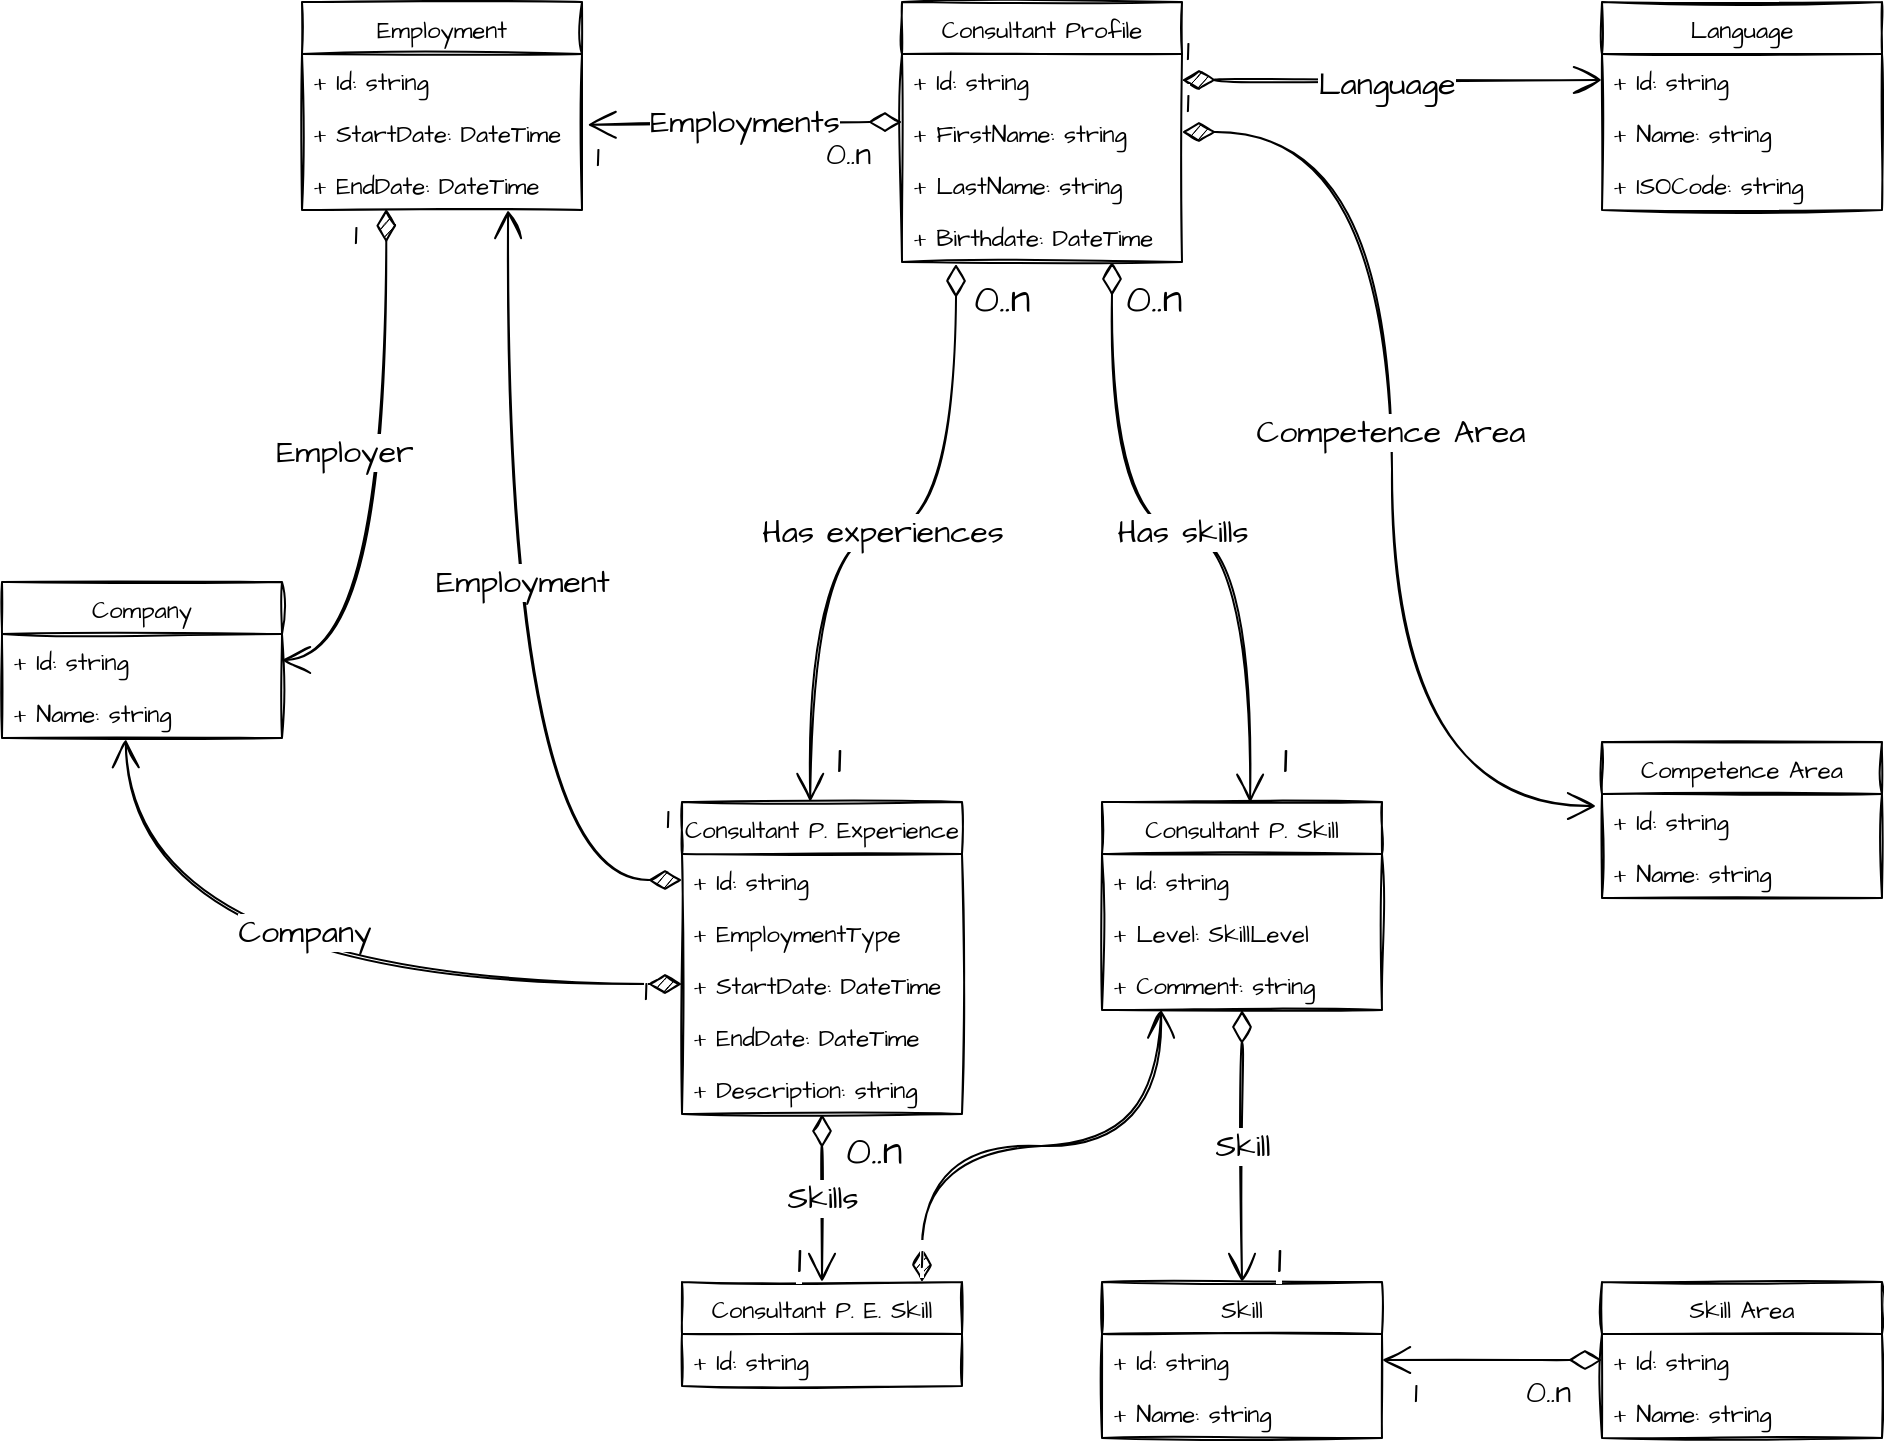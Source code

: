 <mxfile version="20.2.3" type="device"><diagram id="uX8hOWv7KiuNSnsXjYOI" name="Page-1"><mxGraphModel dx="1411" dy="551" grid="1" gridSize="10" guides="1" tooltips="1" connect="1" arrows="1" fold="1" page="1" pageScale="1" pageWidth="827" pageHeight="1169" math="0" shadow="0"><root><mxCell id="0"/><mxCell id="1" parent="0"/><mxCell id="yl3z19PASYfo1je2aXi_-1" value="Consultant Profile" style="swimlane;fontStyle=0;childLayout=stackLayout;horizontal=1;startSize=26;fillColor=none;horizontalStack=0;resizeParent=1;resizeParentMax=0;resizeLast=0;collapsible=1;marginBottom=0;sketch=1;fontFamily=Architects Daughter;fontSource=https%3A%2F%2Ffonts.googleapis.com%2Fcss%3Ffamily%3DArchitects%2BDaughter;" parent="1" vertex="1"><mxGeometry x="220" y="120" width="140" height="130" as="geometry"/></mxCell><mxCell id="yl3z19PASYfo1je2aXi_-2" value="+ Id: string" style="text;strokeColor=none;fillColor=none;align=left;verticalAlign=top;spacingLeft=4;spacingRight=4;overflow=hidden;rotatable=0;points=[[0,0.5],[1,0.5]];portConstraint=eastwest;sketch=1;fontFamily=Architects Daughter;fontSource=https%3A%2F%2Ffonts.googleapis.com%2Fcss%3Ffamily%3DArchitects%2BDaughter;" parent="yl3z19PASYfo1je2aXi_-1" vertex="1"><mxGeometry y="26" width="140" height="26" as="geometry"/></mxCell><mxCell id="yl3z19PASYfo1je2aXi_-3" value="+ FirstName: string" style="text;strokeColor=none;fillColor=none;align=left;verticalAlign=top;spacingLeft=4;spacingRight=4;overflow=hidden;rotatable=0;points=[[0,0.5],[1,0.5]];portConstraint=eastwest;sketch=1;fontFamily=Architects Daughter;fontSource=https%3A%2F%2Ffonts.googleapis.com%2Fcss%3Ffamily%3DArchitects%2BDaughter;" parent="yl3z19PASYfo1je2aXi_-1" vertex="1"><mxGeometry y="52" width="140" height="26" as="geometry"/></mxCell><mxCell id="yl3z19PASYfo1je2aXi_-4" value="+ LastName: string" style="text;strokeColor=none;fillColor=none;align=left;verticalAlign=top;spacingLeft=4;spacingRight=4;overflow=hidden;rotatable=0;points=[[0,0.5],[1,0.5]];portConstraint=eastwest;sketch=1;fontFamily=Architects Daughter;fontSource=https%3A%2F%2Ffonts.googleapis.com%2Fcss%3Ffamily%3DArchitects%2BDaughter;" parent="yl3z19PASYfo1je2aXi_-1" vertex="1"><mxGeometry y="78" width="140" height="26" as="geometry"/></mxCell><mxCell id="8y0GDlKAFef3ZJj-px7H-5" value="+ Birthdate: DateTime" style="text;strokeColor=none;fillColor=none;align=left;verticalAlign=top;spacingLeft=4;spacingRight=4;overflow=hidden;rotatable=0;points=[[0,0.5],[1,0.5]];portConstraint=eastwest;fontFamily=Architects Daughter;fontSource=https%3A%2F%2Ffonts.googleapis.com%2Fcss%3Ffamily%3DArchitects%2BDaughter;fontSize=12;" vertex="1" parent="yl3z19PASYfo1je2aXi_-1"><mxGeometry y="104" width="140" height="26" as="geometry"/></mxCell><mxCell id="yl3z19PASYfo1je2aXi_-5" value="Consultant P. Experience" style="swimlane;fontStyle=0;childLayout=stackLayout;horizontal=1;startSize=26;fillColor=none;horizontalStack=0;resizeParent=1;resizeParentMax=0;resizeLast=0;collapsible=1;marginBottom=0;sketch=1;fontFamily=Architects Daughter;fontSource=https%3A%2F%2Ffonts.googleapis.com%2Fcss%3Ffamily%3DArchitects%2BDaughter;" parent="1" vertex="1"><mxGeometry x="110" y="520" width="140" height="156" as="geometry"/></mxCell><mxCell id="yl3z19PASYfo1je2aXi_-6" value="+ Id: string" style="text;strokeColor=none;fillColor=none;align=left;verticalAlign=top;spacingLeft=4;spacingRight=4;overflow=hidden;rotatable=0;points=[[0,0.5],[1,0.5]];portConstraint=eastwest;sketch=1;fontFamily=Architects Daughter;fontSource=https%3A%2F%2Ffonts.googleapis.com%2Fcss%3Ffamily%3DArchitects%2BDaughter;" parent="yl3z19PASYfo1je2aXi_-5" vertex="1"><mxGeometry y="26" width="140" height="26" as="geometry"/></mxCell><mxCell id="8y0GDlKAFef3ZJj-px7H-13" value="+ EmploymentType" style="text;strokeColor=none;fillColor=none;align=left;verticalAlign=top;spacingLeft=4;spacingRight=4;overflow=hidden;rotatable=0;points=[[0,0.5],[1,0.5]];portConstraint=eastwest;fontFamily=Architects Daughter;fontSource=https%3A%2F%2Ffonts.googleapis.com%2Fcss%3Ffamily%3DArchitects%2BDaughter;fontSize=12;" vertex="1" parent="yl3z19PASYfo1je2aXi_-5"><mxGeometry y="52" width="140" height="26" as="geometry"/></mxCell><mxCell id="yl3z19PASYfo1je2aXi_-7" value="+ StartDate: DateTime" style="text;strokeColor=none;fillColor=none;align=left;verticalAlign=top;spacingLeft=4;spacingRight=4;overflow=hidden;rotatable=0;points=[[0,0.5],[1,0.5]];portConstraint=eastwest;sketch=1;fontFamily=Architects Daughter;fontSource=https%3A%2F%2Ffonts.googleapis.com%2Fcss%3Ffamily%3DArchitects%2BDaughter;" parent="yl3z19PASYfo1je2aXi_-5" vertex="1"><mxGeometry y="78" width="140" height="26" as="geometry"/></mxCell><mxCell id="yl3z19PASYfo1je2aXi_-8" value="+ EndDate: DateTime" style="text;strokeColor=none;fillColor=none;align=left;verticalAlign=top;spacingLeft=4;spacingRight=4;overflow=hidden;rotatable=0;points=[[0,0.5],[1,0.5]];portConstraint=eastwest;sketch=1;fontFamily=Architects Daughter;fontSource=https%3A%2F%2Ffonts.googleapis.com%2Fcss%3Ffamily%3DArchitects%2BDaughter;" parent="yl3z19PASYfo1je2aXi_-5" vertex="1"><mxGeometry y="104" width="140" height="26" as="geometry"/></mxCell><mxCell id="8y0GDlKAFef3ZJj-px7H-14" value="+ Description: string" style="text;strokeColor=none;fillColor=none;align=left;verticalAlign=top;spacingLeft=4;spacingRight=4;overflow=hidden;rotatable=0;points=[[0,0.5],[1,0.5]];portConstraint=eastwest;fontFamily=Architects Daughter;fontSource=https%3A%2F%2Ffonts.googleapis.com%2Fcss%3Ffamily%3DArchitects%2BDaughter;fontSize=12;" vertex="1" parent="yl3z19PASYfo1je2aXi_-5"><mxGeometry y="130" width="140" height="26" as="geometry"/></mxCell><mxCell id="yl3z19PASYfo1je2aXi_-9" value="Consultant P. Skill" style="swimlane;fontStyle=0;childLayout=stackLayout;horizontal=1;startSize=26;fillColor=none;horizontalStack=0;resizeParent=1;resizeParentMax=0;resizeLast=0;collapsible=1;marginBottom=0;sketch=1;fontFamily=Architects Daughter;fontSource=https%3A%2F%2Ffonts.googleapis.com%2Fcss%3Ffamily%3DArchitects%2BDaughter;" parent="1" vertex="1"><mxGeometry x="320" y="520" width="140" height="104" as="geometry"/></mxCell><mxCell id="8y0GDlKAFef3ZJj-px7H-12" value="+ Id: string" style="text;strokeColor=none;fillColor=none;align=left;verticalAlign=top;spacingLeft=4;spacingRight=4;overflow=hidden;rotatable=0;points=[[0,0.5],[1,0.5]];portConstraint=eastwest;fontFamily=Architects Daughter;fontSource=https%3A%2F%2Ffonts.googleapis.com%2Fcss%3Ffamily%3DArchitects%2BDaughter;fontSize=12;" vertex="1" parent="yl3z19PASYfo1je2aXi_-9"><mxGeometry y="26" width="140" height="26" as="geometry"/></mxCell><mxCell id="yl3z19PASYfo1je2aXi_-10" value="+ Level: SkillLevel" style="text;strokeColor=none;fillColor=none;align=left;verticalAlign=top;spacingLeft=4;spacingRight=4;overflow=hidden;rotatable=0;points=[[0,0.5],[1,0.5]];portConstraint=eastwest;sketch=1;fontFamily=Architects Daughter;fontSource=https%3A%2F%2Ffonts.googleapis.com%2Fcss%3Ffamily%3DArchitects%2BDaughter;" parent="yl3z19PASYfo1je2aXi_-9" vertex="1"><mxGeometry y="52" width="140" height="26" as="geometry"/></mxCell><mxCell id="yl3z19PASYfo1je2aXi_-11" value="+ Comment: string" style="text;strokeColor=none;fillColor=none;align=left;verticalAlign=top;spacingLeft=4;spacingRight=4;overflow=hidden;rotatable=0;points=[[0,0.5],[1,0.5]];portConstraint=eastwest;sketch=1;fontFamily=Architects Daughter;fontSource=https%3A%2F%2Ffonts.googleapis.com%2Fcss%3Ffamily%3DArchitects%2BDaughter;" parent="yl3z19PASYfo1je2aXi_-9" vertex="1"><mxGeometry y="78" width="140" height="26" as="geometry"/></mxCell><mxCell id="yl3z19PASYfo1je2aXi_-13" value="Skill" style="swimlane;fontStyle=0;childLayout=stackLayout;horizontal=1;startSize=26;fillColor=none;horizontalStack=0;resizeParent=1;resizeParentMax=0;resizeLast=0;collapsible=1;marginBottom=0;sketch=1;fontFamily=Architects Daughter;fontSource=https%3A%2F%2Ffonts.googleapis.com%2Fcss%3Ffamily%3DArchitects%2BDaughter;" parent="1" vertex="1"><mxGeometry x="320" y="760" width="140" height="78" as="geometry"/></mxCell><mxCell id="yl3z19PASYfo1je2aXi_-14" value="+ Id: string" style="text;strokeColor=none;fillColor=none;align=left;verticalAlign=top;spacingLeft=4;spacingRight=4;overflow=hidden;rotatable=0;points=[[0,0.5],[1,0.5]];portConstraint=eastwest;sketch=1;fontFamily=Architects Daughter;fontSource=https%3A%2F%2Ffonts.googleapis.com%2Fcss%3Ffamily%3DArchitects%2BDaughter;" parent="yl3z19PASYfo1je2aXi_-13" vertex="1"><mxGeometry y="26" width="140" height="26" as="geometry"/></mxCell><mxCell id="yl3z19PASYfo1je2aXi_-15" value="+ Name: string" style="text;strokeColor=none;fillColor=none;align=left;verticalAlign=top;spacingLeft=4;spacingRight=4;overflow=hidden;rotatable=0;points=[[0,0.5],[1,0.5]];portConstraint=eastwest;sketch=1;fontFamily=Architects Daughter;fontSource=https%3A%2F%2Ffonts.googleapis.com%2Fcss%3Ffamily%3DArchitects%2BDaughter;" parent="yl3z19PASYfo1je2aXi_-13" vertex="1"><mxGeometry y="52" width="140" height="26" as="geometry"/></mxCell><mxCell id="yl3z19PASYfo1je2aXi_-17" value="Company" style="swimlane;fontStyle=0;childLayout=stackLayout;horizontal=1;startSize=26;fillColor=none;horizontalStack=0;resizeParent=1;resizeParentMax=0;resizeLast=0;collapsible=1;marginBottom=0;sketch=1;fontFamily=Architects Daughter;fontSource=https%3A%2F%2Ffonts.googleapis.com%2Fcss%3Ffamily%3DArchitects%2BDaughter;" parent="1" vertex="1"><mxGeometry x="-230" y="410" width="140" height="78" as="geometry"/></mxCell><mxCell id="yl3z19PASYfo1je2aXi_-18" value="+ Id: string" style="text;strokeColor=none;fillColor=none;align=left;verticalAlign=top;spacingLeft=4;spacingRight=4;overflow=hidden;rotatable=0;points=[[0,0.5],[1,0.5]];portConstraint=eastwest;sketch=1;fontFamily=Architects Daughter;fontSource=https%3A%2F%2Ffonts.googleapis.com%2Fcss%3Ffamily%3DArchitects%2BDaughter;" parent="yl3z19PASYfo1je2aXi_-17" vertex="1"><mxGeometry y="26" width="140" height="26" as="geometry"/></mxCell><mxCell id="yl3z19PASYfo1je2aXi_-19" value="+ Name: string" style="text;strokeColor=none;fillColor=none;align=left;verticalAlign=top;spacingLeft=4;spacingRight=4;overflow=hidden;rotatable=0;points=[[0,0.5],[1,0.5]];portConstraint=eastwest;sketch=1;fontFamily=Architects Daughter;fontSource=https%3A%2F%2Ffonts.googleapis.com%2Fcss%3Ffamily%3DArchitects%2BDaughter;" parent="yl3z19PASYfo1je2aXi_-17" vertex="1"><mxGeometry y="52" width="140" height="26" as="geometry"/></mxCell><mxCell id="yl3z19PASYfo1je2aXi_-21" value="Consultant P. E. Skill" style="swimlane;fontStyle=0;childLayout=stackLayout;horizontal=1;startSize=26;fillColor=none;horizontalStack=0;resizeParent=1;resizeParentMax=0;resizeLast=0;collapsible=1;marginBottom=0;sketch=1;fontFamily=Architects Daughter;fontSource=https%3A%2F%2Ffonts.googleapis.com%2Fcss%3Ffamily%3DArchitects%2BDaughter;" parent="1" vertex="1"><mxGeometry x="110" y="760" width="140" height="52" as="geometry"/></mxCell><mxCell id="yl3z19PASYfo1je2aXi_-22" value="+ Id: string" style="text;strokeColor=none;fillColor=none;align=left;verticalAlign=top;spacingLeft=4;spacingRight=4;overflow=hidden;rotatable=0;points=[[0,0.5],[1,0.5]];portConstraint=eastwest;sketch=1;fontFamily=Architects Daughter;fontSource=https%3A%2F%2Ffonts.googleapis.com%2Fcss%3Ffamily%3DArchitects%2BDaughter;" parent="yl3z19PASYfo1je2aXi_-21" vertex="1"><mxGeometry y="26" width="140" height="26" as="geometry"/></mxCell><mxCell id="yl3z19PASYfo1je2aXi_-25" value="Has experiences" style="endArrow=open;html=1;endSize=12;startArrow=diamondThin;startSize=14;startFill=0;edgeStyle=orthogonalEdgeStyle;rounded=0;sketch=1;hachureGap=4;fontFamily=Architects Daughter;fontSource=https%3A%2F%2Ffonts.googleapis.com%2Fcss%3Ffamily%3DArchitects%2BDaughter;fontSize=16;sourcePerimeterSpacing=8;targetPerimeterSpacing=8;curved=1;entryX=0.458;entryY=0;entryDx=0;entryDy=0;entryPerimeter=0;exitX=0.193;exitY=1.038;exitDx=0;exitDy=0;exitPerimeter=0;" parent="1" source="8y0GDlKAFef3ZJj-px7H-5" target="yl3z19PASYfo1je2aXi_-5" edge="1"><mxGeometry relative="1" as="geometry"><mxPoint x="250" y="190" as="sourcePoint"/><mxPoint x="350" y="670" as="targetPoint"/></mxGeometry></mxCell><mxCell id="yl3z19PASYfo1je2aXi_-26" value="0..n" style="edgeLabel;resizable=0;html=1;align=left;verticalAlign=top;sketch=1;hachureGap=4;fontFamily=Architects Daughter;fontSource=https%3A%2F%2Ffonts.googleapis.com%2Fcss%3Ffamily%3DArchitects%2BDaughter;fontSize=20;" parent="yl3z19PASYfo1je2aXi_-25" connectable="0" vertex="1"><mxGeometry x="-1" relative="1" as="geometry"><mxPoint x="7" y="-1" as="offset"/></mxGeometry></mxCell><mxCell id="yl3z19PASYfo1je2aXi_-27" value="1" style="edgeLabel;resizable=0;html=1;align=right;verticalAlign=top;sketch=1;hachureGap=4;fontFamily=Architects Daughter;fontSource=https%3A%2F%2Ffonts.googleapis.com%2Fcss%3Ffamily%3DArchitects%2BDaughter;fontSize=20;" parent="yl3z19PASYfo1je2aXi_-25" connectable="0" vertex="1"><mxGeometry x="1" relative="1" as="geometry"><mxPoint x="16" y="-40" as="offset"/></mxGeometry></mxCell><mxCell id="yl3z19PASYfo1je2aXi_-28" value="Skills" style="endArrow=open;html=1;endSize=12;startArrow=diamondThin;startSize=14;startFill=0;edgeStyle=orthogonalEdgeStyle;rounded=0;sketch=1;hachureGap=4;fontFamily=Architects Daughter;fontSource=https%3A%2F%2Ffonts.googleapis.com%2Fcss%3Ffamily%3DArchitects%2BDaughter;fontSize=16;sourcePerimeterSpacing=8;targetPerimeterSpacing=8;curved=1;exitX=0.5;exitY=1;exitDx=0;exitDy=0;entryX=0.5;entryY=0;entryDx=0;entryDy=0;" parent="1" source="yl3z19PASYfo1je2aXi_-5" target="yl3z19PASYfo1je2aXi_-21" edge="1"><mxGeometry relative="1" as="geometry"><mxPoint x="301" y="663.658" as="sourcePoint"/><mxPoint x="180.02" y="840.36" as="targetPoint"/></mxGeometry></mxCell><mxCell id="yl3z19PASYfo1je2aXi_-29" value="0..n" style="edgeLabel;resizable=0;html=1;align=left;verticalAlign=top;sketch=1;hachureGap=4;fontFamily=Architects Daughter;fontSource=https%3A%2F%2Ffonts.googleapis.com%2Fcss%3Ffamily%3DArchitects%2BDaughter;fontSize=20;" parent="yl3z19PASYfo1je2aXi_-28" connectable="0" vertex="1"><mxGeometry x="-1" relative="1" as="geometry"><mxPoint x="10" as="offset"/></mxGeometry></mxCell><mxCell id="yl3z19PASYfo1je2aXi_-30" value="1" style="edgeLabel;resizable=0;html=1;align=right;verticalAlign=top;sketch=1;hachureGap=4;fontFamily=Architects Daughter;fontSource=https%3A%2F%2Ffonts.googleapis.com%2Fcss%3Ffamily%3DArchitects%2BDaughter;fontSize=20;" parent="yl3z19PASYfo1je2aXi_-28" connectable="0" vertex="1"><mxGeometry x="1" relative="1" as="geometry"><mxPoint x="-10" y="-30" as="offset"/></mxGeometry></mxCell><mxCell id="yl3z19PASYfo1je2aXi_-33" value="Skill" style="endArrow=open;html=1;endSize=12;startArrow=diamondThin;startSize=14;startFill=0;edgeStyle=orthogonalEdgeStyle;rounded=0;sketch=1;hachureGap=4;fontFamily=Architects Daughter;fontSource=https%3A%2F%2Ffonts.googleapis.com%2Fcss%3Ffamily%3DArchitects%2BDaughter;fontSize=16;sourcePerimeterSpacing=8;targetPerimeterSpacing=8;curved=1;exitX=0.5;exitY=1;exitDx=0;exitDy=0;entryX=0.5;entryY=0;entryDx=0;entryDy=0;" parent="1" source="yl3z19PASYfo1je2aXi_-9" target="yl3z19PASYfo1je2aXi_-13" edge="1"><mxGeometry relative="1" as="geometry"><mxPoint x="390.28" y="624.234" as="sourcePoint"/><mxPoint x="384.62" y="720.936" as="targetPoint"/></mxGeometry></mxCell><mxCell id="yl3z19PASYfo1je2aXi_-35" value="1" style="edgeLabel;resizable=0;html=1;align=right;verticalAlign=top;sketch=1;hachureGap=4;fontFamily=Architects Daughter;fontSource=https%3A%2F%2Ffonts.googleapis.com%2Fcss%3Ffamily%3DArchitects%2BDaughter;fontSize=20;" parent="yl3z19PASYfo1je2aXi_-33" connectable="0" vertex="1"><mxGeometry x="1" relative="1" as="geometry"><mxPoint x="20" y="-30" as="offset"/></mxGeometry></mxCell><mxCell id="yl3z19PASYfo1je2aXi_-36" value="Has skills" style="endArrow=open;html=1;endSize=12;startArrow=diamondThin;startSize=14;startFill=0;edgeStyle=orthogonalEdgeStyle;rounded=0;sketch=1;hachureGap=4;fontFamily=Architects Daughter;fontSource=https%3A%2F%2Ffonts.googleapis.com%2Fcss%3Ffamily%3DArchitects%2BDaughter;fontSize=16;sourcePerimeterSpacing=8;targetPerimeterSpacing=8;curved=1;exitX=0.75;exitY=1;exitDx=0;exitDy=0;entryX=0.529;entryY=0.004;entryDx=0;entryDy=0;entryPerimeter=0;" parent="1" source="yl3z19PASYfo1je2aXi_-1" target="yl3z19PASYfo1je2aXi_-9" edge="1"><mxGeometry relative="1" as="geometry"><mxPoint x="370.0" y="380.044" as="sourcePoint"/><mxPoint x="390" y="510" as="targetPoint"/></mxGeometry></mxCell><mxCell id="yl3z19PASYfo1je2aXi_-37" value="0..n" style="edgeLabel;resizable=0;html=1;align=left;verticalAlign=top;sketch=1;hachureGap=4;fontFamily=Architects Daughter;fontSource=https%3A%2F%2Ffonts.googleapis.com%2Fcss%3Ffamily%3DArchitects%2BDaughter;fontSize=20;" parent="yl3z19PASYfo1je2aXi_-36" connectable="0" vertex="1"><mxGeometry x="-1" relative="1" as="geometry"><mxPoint x="5" as="offset"/></mxGeometry></mxCell><mxCell id="yl3z19PASYfo1je2aXi_-38" value="1" style="edgeLabel;resizable=0;html=1;align=right;verticalAlign=top;sketch=1;hachureGap=4;fontFamily=Architects Daughter;fontSource=https%3A%2F%2Ffonts.googleapis.com%2Fcss%3Ffamily%3DArchitects%2BDaughter;fontSize=20;" parent="yl3z19PASYfo1je2aXi_-36" connectable="0" vertex="1"><mxGeometry x="1" relative="1" as="geometry"><mxPoint x="19" y="-40" as="offset"/></mxGeometry></mxCell><mxCell id="yl3z19PASYfo1je2aXi_-39" value="1" style="endArrow=open;html=1;endSize=12;startArrow=diamondThin;startSize=14;startFill=1;edgeStyle=orthogonalEdgeStyle;align=left;verticalAlign=bottom;rounded=0;sketch=1;hachureGap=4;fontFamily=Architects Daughter;fontSource=https%3A%2F%2Ffonts.googleapis.com%2Fcss%3Ffamily%3DArchitects%2BDaughter;fontSize=16;sourcePerimeterSpacing=8;targetPerimeterSpacing=8;curved=1;exitX=0;exitY=0.5;exitDx=0;exitDy=0;entryX=0.442;entryY=1.021;entryDx=0;entryDy=0;entryPerimeter=0;" parent="1" source="yl3z19PASYfo1je2aXi_-7" target="yl3z19PASYfo1je2aXi_-19" edge="1"><mxGeometry x="-0.893" y="15" relative="1" as="geometry"><mxPoint x="-30" y="620" as="sourcePoint"/><mxPoint x="-127.14" y="504.702" as="targetPoint"/><mxPoint as="offset"/></mxGeometry></mxCell><mxCell id="yl3z19PASYfo1je2aXi_-41" value="&lt;font style=&quot;font-size: 16px;&quot;&gt;Company&lt;/font&gt;" style="edgeLabel;html=1;align=center;verticalAlign=middle;resizable=0;points=[];fontSize=12;fontFamily=Architects Daughter;" parent="yl3z19PASYfo1je2aXi_-39" vertex="1" connectable="0"><mxGeometry x="-0.137" y="-12" relative="1" as="geometry"><mxPoint x="-16" y="-14" as="offset"/></mxGeometry></mxCell><mxCell id="yl3z19PASYfo1je2aXi_-40" value="1" style="endArrow=open;html=1;endSize=12;startArrow=diamondThin;startSize=14;startFill=1;edgeStyle=orthogonalEdgeStyle;align=left;verticalAlign=bottom;rounded=0;sketch=1;hachureGap=4;fontFamily=Architects Daughter;fontSource=https%3A%2F%2Ffonts.googleapis.com%2Fcss%3Ffamily%3DArchitects%2BDaughter;fontSize=16;sourcePerimeterSpacing=8;targetPerimeterSpacing=8;curved=1;exitX=0.857;exitY=0;exitDx=0;exitDy=0;exitPerimeter=0;entryX=0.211;entryY=0.991;entryDx=0;entryDy=0;entryPerimeter=0;" parent="1" source="yl3z19PASYfo1je2aXi_-21" target="yl3z19PASYfo1je2aXi_-11" edge="1"><mxGeometry x="-1" y="3" relative="1" as="geometry"><mxPoint x="260" y="680" as="sourcePoint"/><mxPoint x="350" y="630" as="targetPoint"/></mxGeometry></mxCell><mxCell id="yl3z19PASYfo1je2aXi_-45" value="Employment" style="swimlane;fontStyle=0;childLayout=stackLayout;horizontal=1;startSize=26;fillColor=none;horizontalStack=0;resizeParent=1;resizeParentMax=0;resizeLast=0;collapsible=1;marginBottom=0;sketch=1;fontFamily=Architects Daughter;fontSource=https%3A%2F%2Ffonts.googleapis.com%2Fcss%3Ffamily%3DArchitects%2BDaughter;" parent="1" vertex="1"><mxGeometry x="-80" y="120" width="140" height="104" as="geometry"/></mxCell><mxCell id="yl3z19PASYfo1je2aXi_-46" value="+ Id: string" style="text;strokeColor=none;fillColor=none;align=left;verticalAlign=top;spacingLeft=4;spacingRight=4;overflow=hidden;rotatable=0;points=[[0,0.5],[1,0.5]];portConstraint=eastwest;sketch=1;fontFamily=Architects Daughter;fontSource=https%3A%2F%2Ffonts.googleapis.com%2Fcss%3Ffamily%3DArchitects%2BDaughter;" parent="yl3z19PASYfo1je2aXi_-45" vertex="1"><mxGeometry y="26" width="140" height="26" as="geometry"/></mxCell><mxCell id="yl3z19PASYfo1je2aXi_-47" value="+ StartDate: DateTime" style="text;strokeColor=none;fillColor=none;align=left;verticalAlign=top;spacingLeft=4;spacingRight=4;overflow=hidden;rotatable=0;points=[[0,0.5],[1,0.5]];portConstraint=eastwest;sketch=1;fontFamily=Architects Daughter;fontSource=https%3A%2F%2Ffonts.googleapis.com%2Fcss%3Ffamily%3DArchitects%2BDaughter;" parent="yl3z19PASYfo1je2aXi_-45" vertex="1"><mxGeometry y="52" width="140" height="26" as="geometry"/></mxCell><mxCell id="yl3z19PASYfo1je2aXi_-48" value="+ EndDate: DateTime" style="text;strokeColor=none;fillColor=none;align=left;verticalAlign=top;spacingLeft=4;spacingRight=4;overflow=hidden;rotatable=0;points=[[0,0.5],[1,0.5]];portConstraint=eastwest;sketch=1;fontFamily=Architects Daughter;fontSource=https%3A%2F%2Ffonts.googleapis.com%2Fcss%3Ffamily%3DArchitects%2BDaughter;" parent="yl3z19PASYfo1je2aXi_-45" vertex="1"><mxGeometry y="78" width="140" height="26" as="geometry"/></mxCell><mxCell id="yl3z19PASYfo1je2aXi_-50" value="1" style="endArrow=open;html=1;endSize=12;startArrow=diamondThin;startSize=14;startFill=1;edgeStyle=orthogonalEdgeStyle;align=left;verticalAlign=bottom;rounded=0;sketch=1;hachureGap=4;fontFamily=Architects Daughter;fontSource=https%3A%2F%2Ffonts.googleapis.com%2Fcss%3Ffamily%3DArchitects%2BDaughter;fontSize=16;sourcePerimeterSpacing=8;targetPerimeterSpacing=8;curved=1;exitX=0.301;exitY=0.976;exitDx=0;exitDy=0;exitPerimeter=0;entryX=1;entryY=0.5;entryDx=0;entryDy=0;" parent="1" source="yl3z19PASYfo1je2aXi_-48" target="yl3z19PASYfo1je2aXi_-17" edge="1"><mxGeometry x="-0.824" y="-18" relative="1" as="geometry"><mxPoint y="460" as="sourcePoint"/><mxPoint x="160" y="460" as="targetPoint"/><mxPoint as="offset"/></mxGeometry></mxCell><mxCell id="yl3z19PASYfo1je2aXi_-51" value="Employer" style="edgeLabel;html=1;align=center;verticalAlign=middle;resizable=0;points=[];fontSize=16;fontFamily=Architects Daughter;" parent="yl3z19PASYfo1je2aXi_-50" vertex="1" connectable="0"><mxGeometry x="-0.13" y="-21" relative="1" as="geometry"><mxPoint as="offset"/></mxGeometry></mxCell><mxCell id="yl3z19PASYfo1je2aXi_-53" value="Employments" style="endArrow=open;html=1;endSize=12;startArrow=diamondThin;startSize=14;startFill=0;edgeStyle=orthogonalEdgeStyle;rounded=0;sketch=1;hachureGap=4;fontFamily=Architects Daughter;fontSource=https%3A%2F%2Ffonts.googleapis.com%2Fcss%3Ffamily%3DArchitects%2BDaughter;fontSize=16;sourcePerimeterSpacing=8;targetPerimeterSpacing=8;curved=1;exitX=0;exitY=0.308;exitDx=0;exitDy=0;exitPerimeter=0;entryX=1.02;entryY=0.361;entryDx=0;entryDy=0;entryPerimeter=0;" parent="1" source="yl3z19PASYfo1je2aXi_-3" target="yl3z19PASYfo1je2aXi_-47" edge="1"><mxGeometry relative="1" as="geometry"><mxPoint x="150" y="440" as="sourcePoint"/><mxPoint x="310" y="440" as="targetPoint"/></mxGeometry></mxCell><mxCell id="yl3z19PASYfo1je2aXi_-54" value="0..n" style="edgeLabel;resizable=0;html=1;align=left;verticalAlign=top;sketch=1;hachureGap=4;fontFamily=Architects Daughter;fontSource=https%3A%2F%2Ffonts.googleapis.com%2Fcss%3Ffamily%3DArchitects%2BDaughter;fontSize=16;" parent="yl3z19PASYfo1je2aXi_-53" connectable="0" vertex="1"><mxGeometry x="-1" relative="1" as="geometry"><mxPoint x="-40" as="offset"/></mxGeometry></mxCell><mxCell id="yl3z19PASYfo1je2aXi_-55" value="1" style="edgeLabel;resizable=0;html=1;align=right;verticalAlign=top;sketch=1;hachureGap=4;fontFamily=Architects Daughter;fontSource=https%3A%2F%2Ffonts.googleapis.com%2Fcss%3Ffamily%3DArchitects%2BDaughter;fontSize=16;" parent="yl3z19PASYfo1je2aXi_-53" connectable="0" vertex="1"><mxGeometry x="1" relative="1" as="geometry"><mxPoint x="7" as="offset"/></mxGeometry></mxCell><mxCell id="yl3z19PASYfo1je2aXi_-56" value="Competence Area" style="swimlane;fontStyle=0;childLayout=stackLayout;horizontal=1;startSize=26;fillColor=none;horizontalStack=0;resizeParent=1;resizeParentMax=0;resizeLast=0;collapsible=1;marginBottom=0;sketch=1;fontFamily=Architects Daughter;fontSource=https%3A%2F%2Ffonts.googleapis.com%2Fcss%3Ffamily%3DArchitects%2BDaughter;" parent="1" vertex="1"><mxGeometry x="570" y="490" width="140" height="78" as="geometry"/></mxCell><mxCell id="yl3z19PASYfo1je2aXi_-57" value="+ Id: string" style="text;strokeColor=none;fillColor=none;align=left;verticalAlign=top;spacingLeft=4;spacingRight=4;overflow=hidden;rotatable=0;points=[[0,0.5],[1,0.5]];portConstraint=eastwest;sketch=1;fontFamily=Architects Daughter;fontSource=https%3A%2F%2Ffonts.googleapis.com%2Fcss%3Ffamily%3DArchitects%2BDaughter;" parent="yl3z19PASYfo1je2aXi_-56" vertex="1"><mxGeometry y="26" width="140" height="26" as="geometry"/></mxCell><mxCell id="yl3z19PASYfo1je2aXi_-58" value="+ Name: string" style="text;strokeColor=none;fillColor=none;align=left;verticalAlign=top;spacingLeft=4;spacingRight=4;overflow=hidden;rotatable=0;points=[[0,0.5],[1,0.5]];portConstraint=eastwest;sketch=1;fontFamily=Architects Daughter;fontSource=https%3A%2F%2Ffonts.googleapis.com%2Fcss%3Ffamily%3DArchitects%2BDaughter;" parent="yl3z19PASYfo1je2aXi_-56" vertex="1"><mxGeometry y="52" width="140" height="26" as="geometry"/></mxCell><mxCell id="yl3z19PASYfo1je2aXi_-60" value="Language" style="swimlane;fontStyle=0;childLayout=stackLayout;horizontal=1;startSize=26;fillColor=none;horizontalStack=0;resizeParent=1;resizeParentMax=0;resizeLast=0;collapsible=1;marginBottom=0;sketch=1;fontFamily=Architects Daughter;fontSource=https%3A%2F%2Ffonts.googleapis.com%2Fcss%3Ffamily%3DArchitects%2BDaughter;" parent="1" vertex="1"><mxGeometry x="570" y="120" width="140" height="104" as="geometry"/></mxCell><mxCell id="yl3z19PASYfo1je2aXi_-61" value="+ Id: string" style="text;strokeColor=none;fillColor=none;align=left;verticalAlign=top;spacingLeft=4;spacingRight=4;overflow=hidden;rotatable=0;points=[[0,0.5],[1,0.5]];portConstraint=eastwest;sketch=1;fontFamily=Architects Daughter;fontSource=https%3A%2F%2Ffonts.googleapis.com%2Fcss%3Ffamily%3DArchitects%2BDaughter;" parent="yl3z19PASYfo1je2aXi_-60" vertex="1"><mxGeometry y="26" width="140" height="26" as="geometry"/></mxCell><mxCell id="yl3z19PASYfo1je2aXi_-62" value="+ Name: string" style="text;strokeColor=none;fillColor=none;align=left;verticalAlign=top;spacingLeft=4;spacingRight=4;overflow=hidden;rotatable=0;points=[[0,0.5],[1,0.5]];portConstraint=eastwest;sketch=1;fontFamily=Architects Daughter;fontSource=https%3A%2F%2Ffonts.googleapis.com%2Fcss%3Ffamily%3DArchitects%2BDaughter;" parent="yl3z19PASYfo1je2aXi_-60" vertex="1"><mxGeometry y="52" width="140" height="26" as="geometry"/></mxCell><mxCell id="yl3z19PASYfo1je2aXi_-63" value="+ ISOCode: string" style="text;strokeColor=none;fillColor=none;align=left;verticalAlign=top;spacingLeft=4;spacingRight=4;overflow=hidden;rotatable=0;points=[[0,0.5],[1,0.5]];portConstraint=eastwest;sketch=1;fontFamily=Architects Daughter;fontSource=https%3A%2F%2Ffonts.googleapis.com%2Fcss%3Ffamily%3DArchitects%2BDaughter;" parent="yl3z19PASYfo1je2aXi_-60" vertex="1"><mxGeometry y="78" width="140" height="26" as="geometry"/></mxCell><mxCell id="yl3z19PASYfo1je2aXi_-64" value="Skill Area" style="swimlane;fontStyle=0;childLayout=stackLayout;horizontal=1;startSize=26;fillColor=none;horizontalStack=0;resizeParent=1;resizeParentMax=0;resizeLast=0;collapsible=1;marginBottom=0;sketch=1;fontFamily=Architects Daughter;fontSource=https%3A%2F%2Ffonts.googleapis.com%2Fcss%3Ffamily%3DArchitects%2BDaughter;" parent="1" vertex="1"><mxGeometry x="570" y="760" width="140" height="78" as="geometry"/></mxCell><mxCell id="yl3z19PASYfo1je2aXi_-65" value="+ Id: string" style="text;strokeColor=none;fillColor=none;align=left;verticalAlign=top;spacingLeft=4;spacingRight=4;overflow=hidden;rotatable=0;points=[[0,0.5],[1,0.5]];portConstraint=eastwest;sketch=1;fontFamily=Architects Daughter;fontSource=https%3A%2F%2Ffonts.googleapis.com%2Fcss%3Ffamily%3DArchitects%2BDaughter;" parent="yl3z19PASYfo1je2aXi_-64" vertex="1"><mxGeometry y="26" width="140" height="26" as="geometry"/></mxCell><mxCell id="yl3z19PASYfo1je2aXi_-66" value="+ Name: string" style="text;strokeColor=none;fillColor=none;align=left;verticalAlign=top;spacingLeft=4;spacingRight=4;overflow=hidden;rotatable=0;points=[[0,0.5],[1,0.5]];portConstraint=eastwest;sketch=1;fontFamily=Architects Daughter;fontSource=https%3A%2F%2Ffonts.googleapis.com%2Fcss%3Ffamily%3DArchitects%2BDaughter;" parent="yl3z19PASYfo1je2aXi_-64" vertex="1"><mxGeometry y="52" width="140" height="26" as="geometry"/></mxCell><mxCell id="yl3z19PASYfo1je2aXi_-70" value="" style="endArrow=open;html=1;endSize=12;startArrow=diamondThin;startSize=14;startFill=0;edgeStyle=orthogonalEdgeStyle;rounded=0;sketch=1;hachureGap=4;fontFamily=Architects Daughter;fontSource=https%3A%2F%2Ffonts.googleapis.com%2Fcss%3Ffamily%3DArchitects%2BDaughter;fontSize=16;sourcePerimeterSpacing=8;targetPerimeterSpacing=8;curved=1;exitX=0;exitY=0.5;exitDx=0;exitDy=0;entryX=1;entryY=0.5;entryDx=0;entryDy=0;" parent="1" source="yl3z19PASYfo1je2aXi_-65" target="yl3z19PASYfo1je2aXi_-14" edge="1"><mxGeometry relative="1" as="geometry"><mxPoint x="530" y="880" as="sourcePoint"/><mxPoint x="690" y="880" as="targetPoint"/></mxGeometry></mxCell><mxCell id="yl3z19PASYfo1je2aXi_-71" value="0..n" style="edgeLabel;resizable=0;html=1;align=left;verticalAlign=top;sketch=1;hachureGap=4;fontFamily=Architects Daughter;fontSource=https%3A%2F%2Ffonts.googleapis.com%2Fcss%3Ffamily%3DArchitects%2BDaughter;fontSize=16;" parent="yl3z19PASYfo1je2aXi_-70" connectable="0" vertex="1"><mxGeometry x="-1" relative="1" as="geometry"><mxPoint x="-40" as="offset"/></mxGeometry></mxCell><mxCell id="yl3z19PASYfo1je2aXi_-72" value="1" style="edgeLabel;resizable=0;html=1;align=right;verticalAlign=top;sketch=1;hachureGap=4;fontFamily=Architects Daughter;fontSource=https%3A%2F%2Ffonts.googleapis.com%2Fcss%3Ffamily%3DArchitects%2BDaughter;fontSize=16;" parent="yl3z19PASYfo1je2aXi_-70" connectable="0" vertex="1"><mxGeometry x="1" relative="1" as="geometry"><mxPoint x="18" as="offset"/></mxGeometry></mxCell><mxCell id="yl3z19PASYfo1je2aXi_-76" value="1" style="endArrow=open;html=1;endSize=12;startArrow=diamondThin;startSize=14;startFill=1;edgeStyle=orthogonalEdgeStyle;align=left;verticalAlign=bottom;rounded=0;sketch=1;hachureGap=4;fontFamily=Architects Daughter;fontSource=https%3A%2F%2Ffonts.googleapis.com%2Fcss%3Ffamily%3DArchitects%2BDaughter;fontSize=16;sourcePerimeterSpacing=8;targetPerimeterSpacing=8;curved=1;entryX=0;entryY=0.5;entryDx=0;entryDy=0;exitX=1;exitY=0.5;exitDx=0;exitDy=0;" parent="1" source="yl3z19PASYfo1je2aXi_-2" target="yl3z19PASYfo1je2aXi_-61" edge="1"><mxGeometry x="-1" y="3" relative="1" as="geometry"><mxPoint x="420" y="460" as="sourcePoint"/><mxPoint x="580" y="460" as="targetPoint"/></mxGeometry></mxCell><mxCell id="8y0GDlKAFef3ZJj-px7H-4" value="Language" style="edgeLabel;html=1;align=center;verticalAlign=middle;resizable=0;points=[];fontSize=16;fontFamily=Architects Daughter;" vertex="1" connectable="0" parent="yl3z19PASYfo1je2aXi_-76"><mxGeometry x="-0.03" y="-2" relative="1" as="geometry"><mxPoint as="offset"/></mxGeometry></mxCell><mxCell id="yl3z19PASYfo1je2aXi_-77" value="1" style="endArrow=open;html=1;endSize=12;startArrow=diamondThin;startSize=14;startFill=1;edgeStyle=orthogonalEdgeStyle;align=left;verticalAlign=bottom;rounded=0;sketch=1;hachureGap=4;fontFamily=Architects Daughter;fontSource=https%3A%2F%2Ffonts.googleapis.com%2Fcss%3Ffamily%3DArchitects%2BDaughter;fontSize=16;sourcePerimeterSpacing=8;targetPerimeterSpacing=8;curved=1;exitX=1;exitY=0.5;exitDx=0;exitDy=0;entryX=-0.021;entryY=0.231;entryDx=0;entryDy=0;entryPerimeter=0;" parent="1" source="yl3z19PASYfo1je2aXi_-3" target="yl3z19PASYfo1je2aXi_-57" edge="1"><mxGeometry x="-1" y="3" relative="1" as="geometry"><mxPoint x="470" y="400" as="sourcePoint"/><mxPoint x="630" y="400" as="targetPoint"/></mxGeometry></mxCell><mxCell id="8y0GDlKAFef3ZJj-px7H-3" value="Competence Area" style="edgeLabel;html=1;align=center;verticalAlign=middle;resizable=0;points=[];fontSize=16;fontFamily=Architects Daughter;" vertex="1" connectable="0" parent="yl3z19PASYfo1je2aXi_-77"><mxGeometry x="-0.062" y="-1" relative="1" as="geometry"><mxPoint as="offset"/></mxGeometry></mxCell><mxCell id="8y0GDlKAFef3ZJj-px7H-1" value="1" style="endArrow=open;html=1;endSize=12;startArrow=diamondThin;startSize=14;startFill=1;edgeStyle=orthogonalEdgeStyle;align=left;verticalAlign=bottom;rounded=0;sketch=1;hachureGap=4;fontFamily=Architects Daughter;fontSource=https%3A%2F%2Ffonts.googleapis.com%2Fcss%3Ffamily%3DArchitects%2BDaughter;fontSize=16;sourcePerimeterSpacing=8;targetPerimeterSpacing=8;curved=1;exitX=0;exitY=0.5;exitDx=0;exitDy=0;entryX=0.736;entryY=1;entryDx=0;entryDy=0;entryPerimeter=0;" edge="1" parent="1" source="yl3z19PASYfo1je2aXi_-6" target="yl3z19PASYfo1je2aXi_-48"><mxGeometry x="-0.953" y="-19" relative="1" as="geometry"><mxPoint x="-35.01" y="640" as="sourcePoint"/><mxPoint x="40" y="350" as="targetPoint"/><mxPoint as="offset"/></mxGeometry></mxCell><mxCell id="8y0GDlKAFef3ZJj-px7H-2" value="Employment" style="edgeLabel;html=1;align=center;verticalAlign=middle;resizable=0;points=[];fontSize=16;fontFamily=Architects Daughter;fontSource=https%3A%2F%2Ffonts.googleapis.com%2Fcss%3Ffamily%3DArchitects%2BDaughter;" vertex="1" connectable="0" parent="8y0GDlKAFef3ZJj-px7H-1"><mxGeometry x="0.184" y="-2" relative="1" as="geometry"><mxPoint x="5" y="14" as="offset"/></mxGeometry></mxCell></root></mxGraphModel></diagram></mxfile>